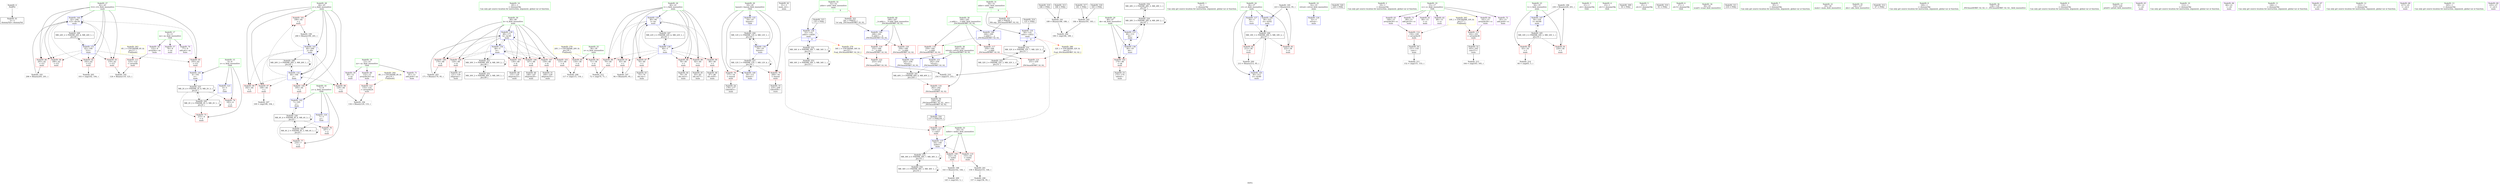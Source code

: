 digraph "SVFG" {
	label="SVFG";

	Node0x55a372aabc20 [shape=record,color=grey,label="{NodeID: 0\nNullPtr}"];
	Node0x55a372aabc20 -> Node0x55a372ad2e60[style=solid];
	Node0x55a372af6130 [shape=record,color=yellow,style=double,label="{NodeID: 263\n6V_1 = ENCHI(MR_6V_0)\npts\{11 \}\nFun[main]}"];
	Node0x55a372af6130 -> Node0x55a372ad4070[style=dashed];
	Node0x55a372ad3510 [shape=record,color=red,label="{NodeID: 97\n108\<--44\n\<--j\nmain\n}"];
	Node0x55a372ad3510 -> Node0x55a372adf2e0[style=solid];
	Node0x55a372abb960 [shape=record,color=green,label="{NodeID: 14\n201\<--1\n\<--dummyObj\nCan only get source location for instruction, argument, global var or function.}"];
	Node0x55a372ad6f20 [shape=record,color=grey,label="{NodeID: 194\n134 = Binary(129, 133, )\n}"];
	Node0x55a372ad4070 [shape=record,color=red,label="{NodeID: 111\n123\<--122\n\<--arrayidx\nmain\n}"];
	Node0x55a372ad4070 -> Node0x55a372ad6c20[style=solid];
	Node0x55a372ad2310 [shape=record,color=green,label="{NodeID: 28\n44\<--45\nj\<--j_field_insensitive\nmain\n}"];
	Node0x55a372ad2310 -> Node0x55a372ad3510[style=solid];
	Node0x55a372ad2310 -> Node0x55a372ad35e0[style=solid];
	Node0x55a372ad2310 -> Node0x55a372ad36b0[style=solid];
	Node0x55a372ad2310 -> Node0x55a372ad3780[style=solid];
	Node0x55a372ad2310 -> Node0x55a372ad3850[style=solid];
	Node0x55a372ad2310 -> Node0x55a372ad9950[style=solid];
	Node0x55a372ad2310 -> Node0x55a372ada240[style=solid];
	Node0x55a372adf460 [shape=record,color=grey,label="{NodeID: 208\n117 = cmp(115, 116, )\n}"];
	Node0x55a372ad9370 [shape=record,color=blue,label="{NodeID: 125\n18\<--19\nhassol\<--\nGlob }"];
	Node0x55a372ad9370 -> Node0x55a372af0030[style=dashed];
	Node0x55a372ad2f60 [shape=record,color=black,label="{NodeID: 42\n31\<--5\nmain_ret\<--\nmain\n}"];
	Node0x55a372ad9f00 [shape=record,color=blue,label="{NodeID: 139\n48\<--171\nk\<--inc40\nmain\n}"];
	Node0x55a372ad9f00 -> Node0x55a372ad39f0[style=dashed];
	Node0x55a372ad9f00 -> Node0x55a372ad3ac0[style=dashed];
	Node0x55a372ad9f00 -> Node0x55a372ad3b90[style=dashed];
	Node0x55a372ad9f00 -> Node0x55a372ad3c60[style=dashed];
	Node0x55a372ad9f00 -> Node0x55a372ad3d30[style=dashed];
	Node0x55a372ad9f00 -> Node0x55a372ad3e00[style=dashed];
	Node0x55a372ad9f00 -> Node0x55a372ad9af0[style=dashed];
	Node0x55a372ad9f00 -> Node0x55a372ad9f00[style=dashed];
	Node0x55a372ad9f00 -> Node0x55a372ae8930[style=dashed];
	Node0x55a372ad4ae0 [shape=record,color=black,label="{NodeID: 56\n239\<--262\n_ZSt3maxIiERKT_S2_S2__ret\<--\n_ZSt3maxIiERKT_S2_S2_\n|{<s0>6}}"];
	Node0x55a372ad4ae0:s0 -> Node0x55a372b087e0[style=solid,color=blue];
	Node0x55a372b08b10 [shape=record,color=black,label="{NodeID: 319\n186 = PHI()\n}"];
	Node0x55a372b08b10 -> Node0x55a372adcad0[style=solid];
	Node0x55a372ad5640 [shape=record,color=purple,label="{NodeID: 70\n77\<--9\nadd.ptr\<--xx\nmain\n}"];
	Node0x55a372af1e30 [shape=record,color=black,label="{NodeID: 250\nMR_28V_2 = PHI(MR_28V_3, MR_28V_1, )\npts\{47 \}\n}"];
	Node0x55a372af1e30 -> Node0x55a372ae8430[style=dashed];
	Node0x55a372ad61a0 [shape=record,color=red,label="{NodeID: 84\n71\<--38\n\<--n\nmain\n}"];
	Node0x55a372ad61a0 -> Node0x55a372adfa60[style=solid];
	Node0x55a372aca940 [shape=record,color=green,label="{NodeID: 1\n5\<--1\n\<--dummyObj\nCan only get source location for instruction, argument, global var or function.}"];
	Node0x55a372af6210 [shape=record,color=yellow,style=double,label="{NodeID: 264\n8V_1 = ENCHI(MR_8V_0)\npts\{14 \}\nFun[main]}"];
	Node0x55a372af6210 -> Node0x55a372ad4140[style=dashed];
	Node0x55a372ad35e0 [shape=record,color=red,label="{NodeID: 98\n129\<--44\n\<--j\nmain\n}"];
	Node0x55a372ad35e0 -> Node0x55a372ad6f20[style=solid];
	Node0x55a372abba20 [shape=record,color=green,label="{NodeID: 15\n4\<--6\nx\<--x_field_insensitive\nGlob }"];
	Node0x55a372abba20 -> Node0x55a372ad5980[style=solid];
	Node0x55a372abba20 -> Node0x55a372ad5a50[style=solid];
	Node0x55a372abba20 -> Node0x55a372ad9170[style=solid];
	Node0x55a372abba20 -> Node0x55a372ada0a0[style=solid];
	Node0x55a372ad70a0 [shape=record,color=grey,label="{NodeID: 195\n223 = Binary(222, 95, )\n}"];
	Node0x55a372ad70a0 -> Node0x55a372ada4b0[style=solid];
	Node0x55a372ad4140 [shape=record,color=red,label="{NodeID: 112\n133\<--132\n\<--arrayidx24\nmain\n}"];
	Node0x55a372ad4140 -> Node0x55a372ad6f20[style=solid];
	Node0x55a372ad23e0 [shape=record,color=green,label="{NodeID: 29\n46\<--47\nok\<--ok_field_insensitive\nmain\n}"];
	Node0x55a372ad23e0 -> Node0x55a372ad3920[style=solid];
	Node0x55a372ad23e0 -> Node0x55a372ad9a20[style=solid];
	Node0x55a372ad23e0 -> Node0x55a372ad9e30[style=solid];
	Node0x55a372adf5e0 [shape=record,color=grey,label="{NodeID: 209\n145 = cmp(143, 5, )\n}"];
	Node0x55a372ad9470 [shape=record,color=blue,label="{NodeID: 126\n32\<--5\nretval\<--\nmain\n}"];
	Node0x55a372ad3030 [shape=record,color=black,label="{NodeID: 43\n75\<--74\nidx.ext\<--\nmain\n}"];
	Node0x55a372ad9fd0 [shape=record,color=blue,label="{NodeID: 140\n18\<--112\nhassol\<--\nmain\n}"];
	Node0x55a372ad9fd0 -> Node0x55a372aea730[style=dashed];
	Node0x55a372ad4bb0 [shape=record,color=purple,label="{NodeID: 57\n76\<--9\n\<--xx\nmain\n}"];
	Node0x55a372b08be0 [shape=record,color=black,label="{NodeID: 320\n226 = PHI()\n}"];
	Node0x55a372ad5710 [shape=record,color=purple,label="{NodeID: 71\n81\<--12\nadd.ptr6\<--yy\nmain\n}"];
	Node0x55a372af2330 [shape=record,color=black,label="{NodeID: 251\nMR_30V_2 = PHI(MR_30V_3, MR_30V_1, )\npts\{49 \}\n}"];
	Node0x55a372af2330 -> Node0x55a372ae8930[style=dashed];
	Node0x55a372ad6270 [shape=record,color=red,label="{NodeID: 85\n116\<--38\n\<--n\nmain\n}"];
	Node0x55a372ad6270 -> Node0x55a372adf460[style=solid];
	Node0x55a372acd0e0 [shape=record,color=green,label="{NodeID: 2\n19\<--1\n\<--dummyObj\nCan only get source location for instruction, argument, global var or function.}"];
	Node0x55a372af62f0 [shape=record,color=yellow,style=double,label="{NodeID: 265\n10V_1 = ENCHI(MR_10V_0)\npts\{17 \}\nFun[main]}"];
	Node0x55a372af62f0 -> Node0x55a372ad42e0[style=dashed];
	Node0x55a372af62f0 -> Node0x55a372ad43b0[style=dashed];
	Node0x55a372ad36b0 [shape=record,color=red,label="{NodeID: 99\n182\<--44\n\<--j\nmain\n}"];
	Node0x55a372abbb20 [shape=record,color=green,label="{NodeID: 16\n7\<--8\ny\<--y_field_insensitive\nGlob }"];
	Node0x55a372abbb20 -> Node0x55a372ad5b20[style=solid];
	Node0x55a372abbb20 -> Node0x55a372ad5bf0[style=solid];
	Node0x55a372abbb20 -> Node0x55a372ad9270[style=solid];
	Node0x55a372abbb20 -> Node0x55a372ada170[style=solid];
	Node0x55a372af6f30 [shape=record,color=yellow,style=double,label="{NodeID: 279\n34V_1 = ENCHI(MR_34V_0)\npts\{53 \}\nFun[_ZSt3maxIiERKT_S2_S2_]}"];
	Node0x55a372af6f30 -> Node0x55a372ad90a0[style=dashed];
	Node0x55a372ad7220 [shape=record,color=grey,label="{NodeID: 196\n230 = Binary(229, 201, )\n}"];
	Node0x55a372ad7220 -> Node0x55a372ada580[style=solid];
	Node0x55a372ad4210 [shape=record,color=red,label="{NodeID: 113\n140\<--137\n\<--call27\nmain\n}"];
	Node0x55a372ad4210 -> Node0x55a372ad9d60[style=solid];
	Node0x55a372ad24b0 [shape=record,color=green,label="{NodeID: 30\n48\<--49\nk\<--k_field_insensitive\nmain\n}"];
	Node0x55a372ad24b0 -> Node0x55a372ad39f0[style=solid];
	Node0x55a372ad24b0 -> Node0x55a372ad3ac0[style=solid];
	Node0x55a372ad24b0 -> Node0x55a372ad3b90[style=solid];
	Node0x55a372ad24b0 -> Node0x55a372ad3c60[style=solid];
	Node0x55a372ad24b0 -> Node0x55a372ad3d30[style=solid];
	Node0x55a372ad24b0 -> Node0x55a372ad3e00[style=solid];
	Node0x55a372ad24b0 -> Node0x55a372ad9af0[style=solid];
	Node0x55a372ad24b0 -> Node0x55a372ad9f00[style=solid];
	Node0x55a372adf760 [shape=record,color=grey,label="{NodeID: 210\n254 = cmp(251, 253, )\n}"];
	Node0x55a372ad9540 [shape=record,color=blue,label="{NodeID: 127\n36\<--5\nct\<--\nmain\n}"];
	Node0x55a372ad9540 -> Node0x55a372af0a30[style=dashed];
	Node0x55a372ad3100 [shape=record,color=black,label="{NodeID: 44\n79\<--78\nidx.ext5\<--\nmain\n}"];
	Node0x55a372ada0a0 [shape=record,color=blue,label="{NodeID: 141\n4\<--193\nx\<--\nmain\n}"];
	Node0x55a372ada0a0 -> Node0x55a372ae9d30[style=dashed];
	Node0x55a372ad4c80 [shape=record,color=purple,label="{NodeID: 58\n122\<--9\narrayidx\<--xx\nmain\n}"];
	Node0x55a372ad4c80 -> Node0x55a372ad4070[style=solid];
	Node0x55a372b08cb0 [shape=record,color=black,label="{NodeID: 321\n240 = PHI(50, )\n0th arg _ZSt3maxIiERKT_S2_S2_ }"];
	Node0x55a372b08cb0 -> Node0x55a372ada650[style=solid];
	Node0x55a372ad57e0 [shape=record,color=purple,label="{NodeID: 72\n85\<--15\nadd.ptr8\<--cc\nmain\n}"];
	Node0x55a372af2830 [shape=record,color=black,label="{NodeID: 252\nMR_32V_2 = PHI(MR_32V_3, MR_32V_1, )\npts\{51 \}\n}"];
	Node0x55a372af2830 -> Node0x55a372aebb30[style=dashed];
	Node0x55a372af2830 -> Node0x55a372af2830[style=dashed];
	Node0x55a372ad6340 [shape=record,color=red,label="{NodeID: 86\n70\<--40\n\<--i\nmain\n}"];
	Node0x55a372ad6340 -> Node0x55a372adfa60[style=solid];
	Node0x55a372aaee00 [shape=record,color=green,label="{NodeID: 3\n21\<--1\n.str\<--dummyObj\nGlob }"];
	Node0x55a372ad3780 [shape=record,color=red,label="{NodeID: 100\n195\<--44\n\<--j\nmain\n}"];
	Node0x55a372ad3780 -> Node0x55a372ada170[style=solid];
	Node0x55a372abbc20 [shape=record,color=green,label="{NodeID: 17\n9\<--11\nxx\<--xx_field_insensitive\nGlob }"];
	Node0x55a372abbc20 -> Node0x55a372ad4bb0[style=solid];
	Node0x55a372abbc20 -> Node0x55a372ad4c80[style=solid];
	Node0x55a372abbc20 -> Node0x55a372ad5640[style=solid];
	Node0x55a372af7040 [shape=record,color=yellow,style=double,label="{NodeID: 280\n32V_1 = ENCHI(MR_32V_0)\npts\{51 \}\nFun[_ZSt3maxIiERKT_S2_S2_]}"];
	Node0x55a372af7040 -> Node0x55a372ad8fd0[style=dashed];
	Node0x55a372ad73a0 [shape=record,color=grey,label="{NodeID: 197\n94 = Binary(93, 95, )\n}"];
	Node0x55a372ad73a0 -> Node0x55a372ad96e0[style=solid];
	Node0x55a372ad42e0 [shape=record,color=red,label="{NodeID: 114\n150\<--149\n\<--arrayidx30\nmain\n}"];
	Node0x55a372ad42e0 -> Node0x55a372ad4600[style=solid];
	Node0x55a372ad2580 [shape=record,color=green,label="{NodeID: 31\n50\<--51\nxdist\<--xdist_field_insensitive\nmain\n|{|<s1>6}}"];
	Node0x55a372ad2580 -> Node0x55a372ad9bc0[style=solid];
	Node0x55a372ad2580:s1 -> Node0x55a372b08cb0[style=solid,color=red];
	Node0x55a372adf8e0 [shape=record,color=grey,label="{NodeID: 211\n152 = cmp(151, 153, )\n}"];
	Node0x55a372ad9610 [shape=record,color=blue,label="{NodeID: 128\n40\<--5\ni\<--\nmain\n}"];
	Node0x55a372ad9610 -> Node0x55a372ad6340[style=dashed];
	Node0x55a372ad9610 -> Node0x55a372ad6410[style=dashed];
	Node0x55a372ad9610 -> Node0x55a372ad64e0[style=dashed];
	Node0x55a372ad9610 -> Node0x55a372ad65b0[style=dashed];
	Node0x55a372ad9610 -> Node0x55a372ad6680[style=dashed];
	Node0x55a372ad9610 -> Node0x55a372ad6750[style=dashed];
	Node0x55a372ad9610 -> Node0x55a372ad96e0[style=dashed];
	Node0x55a372ad9610 -> Node0x55a372af0f30[style=dashed];
	Node0x55a372ad31d0 [shape=record,color=black,label="{NodeID: 45\n83\<--82\nidx.ext7\<--\nmain\n}"];
	Node0x55a372ae9d30 [shape=record,color=black,label="{NodeID: 225\nMR_2V_4 = PHI(MR_2V_6, MR_2V_3, )\npts\{6 \}\n}"];
	Node0x55a372ae9d30 -> Node0x55a372ad5980[style=dashed];
	Node0x55a372ae9d30 -> Node0x55a372ad5a50[style=dashed];
	Node0x55a372ae9d30 -> Node0x55a372ada0a0[style=dashed];
	Node0x55a372ae9d30 -> Node0x55a372ae9d30[style=dashed];
	Node0x55a372ae9d30 -> Node0x55a372aef630[style=dashed];
	Node0x55a372ada170 [shape=record,color=blue,label="{NodeID: 142\n7\<--195\ny\<--\nmain\n}"];
	Node0x55a372ada170 -> Node0x55a372aea230[style=dashed];
	Node0x55a372ad4d50 [shape=record,color=purple,label="{NodeID: 59\n80\<--12\n\<--yy\nmain\n}"];
	Node0x55a372b08e70 [shape=record,color=black,label="{NodeID: 322\n241 = PHI(52, )\n1st arg _ZSt3maxIiERKT_S2_S2_ }"];
	Node0x55a372b08e70 -> Node0x55a372ada720[style=solid];
	Node0x55a372ad58b0 [shape=record,color=purple,label="{NodeID: 73\n89\<--15\nadd.ptr10\<--cc\nmain\n}"];
	Node0x55a372af2d30 [shape=record,color=black,label="{NodeID: 253\nMR_34V_2 = PHI(MR_34V_3, MR_34V_1, )\npts\{53 \}\n}"];
	Node0x55a372af2d30 -> Node0x55a372aec030[style=dashed];
	Node0x55a372af2d30 -> Node0x55a372af2d30[style=dashed];
	Node0x55a372ad6410 [shape=record,color=red,label="{NodeID: 87\n74\<--40\n\<--i\nmain\n}"];
	Node0x55a372ad6410 -> Node0x55a372ad3030[style=solid];
	Node0x55a372aaf7f0 [shape=record,color=green,label="{NodeID: 4\n23\<--1\n.str.1\<--dummyObj\nGlob }"];
	Node0x55a372ad3850 [shape=record,color=red,label="{NodeID: 101\n199\<--44\n\<--j\nmain\n}"];
	Node0x55a372ad3850 -> Node0x55a372ad76a0[style=solid];
	Node0x55a372abbd20 [shape=record,color=green,label="{NodeID: 18\n12\<--14\nyy\<--yy_field_insensitive\nGlob }"];
	Node0x55a372abbd20 -> Node0x55a372ad4d50[style=solid];
	Node0x55a372abbd20 -> Node0x55a372ad4e20[style=solid];
	Node0x55a372abbd20 -> Node0x55a372ad5710[style=solid];
	Node0x55a372ad7520 [shape=record,color=grey,label="{NodeID: 198\n143 = Binary(142, 144, )\n}"];
	Node0x55a372ad7520 -> Node0x55a372adf5e0[style=solid];
	Node0x55a372ad43b0 [shape=record,color=red,label="{NodeID: 115\n162\<--161\n\<--arrayidx36\nmain\n}"];
	Node0x55a372ad43b0 -> Node0x55a372ad47a0[style=solid];
	Node0x55a372ad2650 [shape=record,color=green,label="{NodeID: 32\n52\<--53\nydist\<--ydist_field_insensitive\nmain\n|{|<s1>6}}"];
	Node0x55a372ad2650 -> Node0x55a372ad9c90[style=solid];
	Node0x55a372ad2650:s1 -> Node0x55a372b08e70[style=solid,color=red];
	Node0x55a372adfa60 [shape=record,color=grey,label="{NodeID: 212\n72 = cmp(70, 71, )\n}"];
	Node0x55a372ad96e0 [shape=record,color=blue,label="{NodeID: 129\n40\<--94\ni\<--inc\nmain\n}"];
	Node0x55a372ad96e0 -> Node0x55a372ad6340[style=dashed];
	Node0x55a372ad96e0 -> Node0x55a372ad6410[style=dashed];
	Node0x55a372ad96e0 -> Node0x55a372ad64e0[style=dashed];
	Node0x55a372ad96e0 -> Node0x55a372ad65b0[style=dashed];
	Node0x55a372ad96e0 -> Node0x55a372ad6680[style=dashed];
	Node0x55a372ad96e0 -> Node0x55a372ad6750[style=dashed];
	Node0x55a372ad96e0 -> Node0x55a372ad96e0[style=dashed];
	Node0x55a372ad96e0 -> Node0x55a372af0f30[style=dashed];
	Node0x55a372ad32a0 [shape=record,color=black,label="{NodeID: 46\n87\<--86\nidx.ext9\<--\nmain\n}"];
	Node0x55a372b08080 [shape=record,color=black,label="{NodeID: 309\n59 = PHI()\n}"];
	Node0x55a372aea230 [shape=record,color=black,label="{NodeID: 226\nMR_4V_4 = PHI(MR_4V_6, MR_4V_3, )\npts\{8 \}\n}"];
	Node0x55a372aea230 -> Node0x55a372ad5b20[style=dashed];
	Node0x55a372aea230 -> Node0x55a372ad5bf0[style=dashed];
	Node0x55a372aea230 -> Node0x55a372ada170[style=dashed];
	Node0x55a372aea230 -> Node0x55a372aea230[style=dashed];
	Node0x55a372aea230 -> Node0x55a372aefb30[style=dashed];
	Node0x55a372ada240 [shape=record,color=blue,label="{NodeID: 143\n44\<--200\nj\<--dec\nmain\n}"];
	Node0x55a372ada240 -> Node0x55a372ad3510[style=dashed];
	Node0x55a372ada240 -> Node0x55a372ad35e0[style=dashed];
	Node0x55a372ada240 -> Node0x55a372ad36b0[style=dashed];
	Node0x55a372ada240 -> Node0x55a372ad3780[style=dashed];
	Node0x55a372ada240 -> Node0x55a372ad3850[style=dashed];
	Node0x55a372ada240 -> Node0x55a372ad9950[style=dashed];
	Node0x55a372ada240 -> Node0x55a372ada240[style=dashed];
	Node0x55a372ada240 -> Node0x55a372af1930[style=dashed];
	Node0x55a372ad4e20 [shape=record,color=purple,label="{NodeID: 60\n132\<--12\narrayidx24\<--yy\nmain\n}"];
	Node0x55a372ad4e20 -> Node0x55a372ad4140[style=solid];
	Node0x55a372ad5980 [shape=record,color=red,label="{NodeID: 74\n185\<--4\n\<--x\nmain\n}"];
	Node0x55a372af3230 [shape=record,color=black,label="{NodeID: 254\nMR_36V_2 = PHI(MR_36V_3, MR_36V_1, )\npts\{55 \}\n}"];
	Node0x55a372af3230 -> Node0x55a372aec530[style=dashed];
	Node0x55a372af3230 -> Node0x55a372af3230[style=dashed];
	Node0x55a372ad64e0 [shape=record,color=red,label="{NodeID: 88\n78\<--40\n\<--i\nmain\n}"];
	Node0x55a372ad64e0 -> Node0x55a372ad3100[style=solid];
	Node0x55a372aaf8b0 [shape=record,color=green,label="{NodeID: 5\n25\<--1\n.str.2\<--dummyObj\nGlob }"];
	Node0x55a372ad3920 [shape=record,color=red,label="{NodeID: 102\n174\<--46\n\<--ok\nmain\n}"];
	Node0x55a372ad3920 -> Node0x55a372ad4870[style=solid];
	Node0x55a372abbe20 [shape=record,color=green,label="{NodeID: 19\n15\<--17\ncc\<--cc_field_insensitive\nGlob }"];
	Node0x55a372abbe20 -> Node0x55a372ad4ef0[style=solid];
	Node0x55a372abbe20 -> Node0x55a372ad4fc0[style=solid];
	Node0x55a372abbe20 -> Node0x55a372ad5090[style=solid];
	Node0x55a372abbe20 -> Node0x55a372ad5160[style=solid];
	Node0x55a372abbe20 -> Node0x55a372ad57e0[style=solid];
	Node0x55a372abbe20 -> Node0x55a372ad58b0[style=solid];
	Node0x55a372ad76a0 [shape=record,color=grey,label="{NodeID: 199\n200 = Binary(199, 201, )\n}"];
	Node0x55a372ad76a0 -> Node0x55a372ada240[style=solid];
	Node0x55a372ad8bc0 [shape=record,color=red,label="{NodeID: 116\n262\<--242\n\<--retval\n_ZSt3maxIiERKT_S2_S2_\n}"];
	Node0x55a372ad8bc0 -> Node0x55a372ad4ae0[style=solid];
	Node0x55a372ad2720 [shape=record,color=green,label="{NodeID: 33\n54\<--55\nmdist\<--mdist_field_insensitive\nmain\n}"];
	Node0x55a372ad2720 -> Node0x55a372ad3ed0[style=solid];
	Node0x55a372ad2720 -> Node0x55a372ad3fa0[style=solid];
	Node0x55a372ad2720 -> Node0x55a372ad9d60[style=solid];
	Node0x55a372adfbe0 [shape=record,color=grey,label="{NodeID: 213\n164 = cmp(163, 165, )\n}"];
	Node0x55a372ad97b0 [shape=record,color=blue,label="{NodeID: 130\n18\<--19\nhassol\<--\nmain\n}"];
	Node0x55a372ad97b0 -> Node0x55a372ad5d90[style=dashed];
	Node0x55a372ad97b0 -> Node0x55a372aea730[style=dashed];
	Node0x55a372ad97b0 -> Node0x55a372af0030[style=dashed];
	Node0x55a372ad3370 [shape=record,color=black,label="{NodeID: 47\n121\<--120\nidxprom\<--\nmain\n}"];
	Node0x55a372b08180 [shape=record,color=black,label="{NodeID: 310\n91 = PHI()\n}"];
	Node0x55a372aea730 [shape=record,color=black,label="{NodeID: 227\nMR_12V_5 = PHI(MR_12V_7, MR_12V_4, )\npts\{20 \}\n}"];
	Node0x55a372aea730 -> Node0x55a372ad5cc0[style=dashed];
	Node0x55a372aea730 -> Node0x55a372ad5d90[style=dashed];
	Node0x55a372aea730 -> Node0x55a372ad9fd0[style=dashed];
	Node0x55a372aea730 -> Node0x55a372aea730[style=dashed];
	Node0x55a372aea730 -> Node0x55a372af0030[style=dashed];
	Node0x55a372ada310 [shape=record,color=blue,label="{NodeID: 144\n42\<--206\ni12\<--dec56\nmain\n}"];
	Node0x55a372ada310 -> Node0x55a372ad6820[style=dashed];
	Node0x55a372ada310 -> Node0x55a372ad68f0[style=dashed];
	Node0x55a372ada310 -> Node0x55a372ad69c0[style=dashed];
	Node0x55a372ada310 -> Node0x55a372ad6a90[style=dashed];
	Node0x55a372ada310 -> Node0x55a372ad3440[style=dashed];
	Node0x55a372ada310 -> Node0x55a372ada310[style=dashed];
	Node0x55a372ada310 -> Node0x55a372af1430[style=dashed];
	Node0x55a372ad4ef0 [shape=record,color=purple,label="{NodeID: 61\n84\<--15\n\<--cc\nmain\n}"];
	Node0x55a372aef130 [shape=record,color=black,label="{NodeID: 241\nMR_40V_3 = PHI(MR_40V_4, MR_40V_2, )\npts\{243 \}\n}"];
	Node0x55a372aef130 -> Node0x55a372ad8bc0[style=dashed];
	Node0x55a372ad5a50 [shape=record,color=red,label="{NodeID: 75\n215\<--4\n\<--x\nmain\n}"];
	Node0x55a372ad65b0 [shape=record,color=red,label="{NodeID: 89\n82\<--40\n\<--i\nmain\n}"];
	Node0x55a372ad65b0 -> Node0x55a372ad31d0[style=solid];
	Node0x55a372aac360 [shape=record,color=green,label="{NodeID: 6\n27\<--1\n.str.3\<--dummyObj\nGlob }"];
	Node0x55a372ad39f0 [shape=record,color=red,label="{NodeID: 103\n115\<--48\n\<--k\nmain\n}"];
	Node0x55a372ad39f0 -> Node0x55a372adf460[style=solid];
	Node0x55a372abbf20 [shape=record,color=green,label="{NodeID: 20\n18\<--20\nhassol\<--hassol_field_insensitive\nGlob }"];
	Node0x55a372abbf20 -> Node0x55a372ad5cc0[style=solid];
	Node0x55a372abbf20 -> Node0x55a372ad5d90[style=solid];
	Node0x55a372abbf20 -> Node0x55a372ad9370[style=solid];
	Node0x55a372abbf20 -> Node0x55a372ad97b0[style=solid];
	Node0x55a372abbf20 -> Node0x55a372ad9fd0[style=solid];
	Node0x55a372ad7820 [shape=record,color=grey,label="{NodeID: 200\n213 = Binary(212, 95, )\n}"];
	Node0x55a372ad7820 -> Node0x55a372ada3e0[style=solid];
	Node0x55a372ad8c90 [shape=record,color=red,label="{NodeID: 117\n250\<--244\n\<--__a.addr\n_ZSt3maxIiERKT_S2_S2_\n}"];
	Node0x55a372ad8c90 -> Node0x55a372ad8fd0[style=solid];
	Node0x55a372ad27f0 [shape=record,color=green,label="{NodeID: 34\n60\<--61\nscanf\<--scanf_field_insensitive\n}"];
	Node0x55a372adfd60 [shape=record,color=grey,label="{NodeID: 214\n64 = cmp(63, 5, )\n}"];
	Node0x55a372ad9880 [shape=record,color=blue,label="{NodeID: 131\n42\<--100\ni12\<--\nmain\n}"];
	Node0x55a372ad9880 -> Node0x55a372ad6820[style=dashed];
	Node0x55a372ad9880 -> Node0x55a372ad68f0[style=dashed];
	Node0x55a372ad9880 -> Node0x55a372ad69c0[style=dashed];
	Node0x55a372ad9880 -> Node0x55a372ad6a90[style=dashed];
	Node0x55a372ad9880 -> Node0x55a372ad3440[style=dashed];
	Node0x55a372ad9880 -> Node0x55a372ada310[style=dashed];
	Node0x55a372ad9880 -> Node0x55a372af1430[style=dashed];
	Node0x55a372ad4460 [shape=record,color=black,label="{NodeID: 48\n131\<--130\nidxprom23\<--\nmain\n}"];
	Node0x55a372b08280 [shape=record,color=black,label="{NodeID: 311\n218 = PHI()\n}"];
	Node0x55a372ada3e0 [shape=record,color=blue,label="{NodeID: 145\n36\<--213\nct\<--inc60\nmain\n}"];
	Node0x55a372ada3e0 -> Node0x55a372af0a30[style=dashed];
	Node0x55a372ad4fc0 [shape=record,color=purple,label="{NodeID: 62\n88\<--15\n\<--cc\nmain\n}"];
	Node0x55a372aef630 [shape=record,color=black,label="{NodeID: 242\nMR_2V_2 = PHI(MR_2V_3, MR_2V_1, )\npts\{6 \}\n}"];
	Node0x55a372aef630 -> Node0x55a372ad5a50[style=dashed];
	Node0x55a372aef630 -> Node0x55a372ae9d30[style=dashed];
	Node0x55a372aef630 -> Node0x55a372aef630[style=dashed];
	Node0x55a372ad5b20 [shape=record,color=red,label="{NodeID: 76\n187\<--7\n\<--y\nmain\n}"];
	Node0x55a372ad6680 [shape=record,color=red,label="{NodeID: 90\n86\<--40\n\<--i\nmain\n}"];
	Node0x55a372ad6680 -> Node0x55a372ad32a0[style=solid];
	Node0x55a372aac420 [shape=record,color=green,label="{NodeID: 7\n95\<--1\n\<--dummyObj\nCan only get source location for instruction, argument, global var or function.}"];
	Node0x55a372af6750 [shape=record,color=yellow,style=double,label="{NodeID: 270\n20V_1 = ENCHI(MR_20V_0)\npts\{39 \}\nFun[main]}"];
	Node0x55a372af6750 -> Node0x55a372ad61a0[style=dashed];
	Node0x55a372af6750 -> Node0x55a372ad6270[style=dashed];
	Node0x55a372ad3ac0 [shape=record,color=red,label="{NodeID: 104\n120\<--48\n\<--k\nmain\n}"];
	Node0x55a372ad3ac0 -> Node0x55a372ad3370[style=solid];
	Node0x55a372abc020 [shape=record,color=green,label="{NodeID: 21\n29\<--30\nmain\<--main_field_insensitive\n}"];
	Node0x55a372ad79a0 [shape=record,color=grey,label="{NodeID: 201\n156 = Binary(155, 144, )\n}"];
	Node0x55a372ad79a0 -> Node0x55a372adf160[style=solid];
	Node0x55a372ad8d60 [shape=record,color=red,label="{NodeID: 118\n259\<--244\n\<--__a.addr\n_ZSt3maxIiERKT_S2_S2_\n}"];
	Node0x55a372ad8d60 -> Node0x55a372ada8c0[style=solid];
	Node0x55a372ad28f0 [shape=record,color=green,label="{NodeID: 35\n126\<--127\nabs\<--abs_field_insensitive\n}"];
	Node0x55a372ad9950 [shape=record,color=blue,label="{NodeID: 132\n44\<--100\nj\<--\nmain\n}"];
	Node0x55a372ad9950 -> Node0x55a372ad3510[style=dashed];
	Node0x55a372ad9950 -> Node0x55a372ad35e0[style=dashed];
	Node0x55a372ad9950 -> Node0x55a372ad36b0[style=dashed];
	Node0x55a372ad9950 -> Node0x55a372ad3780[style=dashed];
	Node0x55a372ad9950 -> Node0x55a372ad3850[style=dashed];
	Node0x55a372ad9950 -> Node0x55a372ad9950[style=dashed];
	Node0x55a372ad9950 -> Node0x55a372ada240[style=dashed];
	Node0x55a372ad9950 -> Node0x55a372af1930[style=dashed];
	Node0x55a372ad4530 [shape=record,color=black,label="{NodeID: 49\n148\<--147\nidxprom29\<--\nmain\n}"];
	Node0x55a372b08380 [shape=record,color=black,label="{NodeID: 312\n67 = PHI()\n}"];
	Node0x55a372ada4b0 [shape=record,color=blue,label="{NodeID: 146\n36\<--223\nct\<--inc62\nmain\n}"];
	Node0x55a372ada4b0 -> Node0x55a372af0a30[style=dashed];
	Node0x55a372ad5090 [shape=record,color=purple,label="{NodeID: 63\n149\<--15\narrayidx30\<--cc\nmain\n}"];
	Node0x55a372ad5090 -> Node0x55a372ad42e0[style=solid];
	Node0x55a372aefb30 [shape=record,color=black,label="{NodeID: 243\nMR_4V_2 = PHI(MR_4V_3, MR_4V_1, )\npts\{8 \}\n}"];
	Node0x55a372aefb30 -> Node0x55a372ad5bf0[style=dashed];
	Node0x55a372aefb30 -> Node0x55a372aea230[style=dashed];
	Node0x55a372aefb30 -> Node0x55a372aefb30[style=dashed];
	Node0x55a372ad5bf0 [shape=record,color=red,label="{NodeID: 77\n216\<--7\n\<--y\nmain\n}"];
	Node0x55a372ad6750 [shape=record,color=red,label="{NodeID: 91\n93\<--40\n\<--i\nmain\n}"];
	Node0x55a372ad6750 -> Node0x55a372ad73a0[style=solid];
	Node0x55a372ab0120 [shape=record,color=green,label="{NodeID: 8\n100\<--1\n\<--dummyObj\nCan only get source location for instruction, argument, global var or function.}"];
	Node0x55a372ad3b90 [shape=record,color=red,label="{NodeID: 105\n130\<--48\n\<--k\nmain\n}"];
	Node0x55a372ad3b90 -> Node0x55a372ad4460[style=solid];
	Node0x55a372abc120 [shape=record,color=green,label="{NodeID: 22\n32\<--33\nretval\<--retval_field_insensitive\nmain\n}"];
	Node0x55a372abc120 -> Node0x55a372ad9470[style=solid];
	Node0x55a372adeba0 [shape=record,color=grey,label="{NodeID: 202\n184 = Binary(181, 183, )\n}"];
	Node0x55a372adeba0 -> Node0x55a372adee60[style=solid];
	Node0x55a372ad8e30 [shape=record,color=red,label="{NodeID: 119\n252\<--246\n\<--__b.addr\n_ZSt3maxIiERKT_S2_S2_\n}"];
	Node0x55a372ad8e30 -> Node0x55a372ad90a0[style=solid];
	Node0x55a372ad29f0 [shape=record,color=green,label="{NodeID: 36\n138\<--139\n_ZSt3maxIiERKT_S2_S2_\<--_ZSt3maxIiERKT_S2_S2__field_insensitive\n}"];
	Node0x55a372ad9a20 [shape=record,color=blue,label="{NodeID: 133\n46\<--112\nok\<--\nmain\n}"];
	Node0x55a372ad9a20 -> Node0x55a372ad3920[style=dashed];
	Node0x55a372ad9a20 -> Node0x55a372ad9a20[style=dashed];
	Node0x55a372ad9a20 -> Node0x55a372ad9e30[style=dashed];
	Node0x55a372ad9a20 -> Node0x55a372ae8430[style=dashed];
	Node0x55a372ad4600 [shape=record,color=black,label="{NodeID: 50\n151\<--150\nconv\<--\nmain\n}"];
	Node0x55a372ad4600 -> Node0x55a372adf8e0[style=solid];
	Node0x55a372b08480 [shape=record,color=black,label="{NodeID: 313\n188 = PHI()\n}"];
	Node0x55a372b08480 -> Node0x55a372adcad0[style=solid];
	Node0x55a372ada580 [shape=record,color=blue,label="{NodeID: 147\n34\<--230\nt\<--dec66\nmain\n}"];
	Node0x55a372ada580 -> Node0x55a372af0530[style=dashed];
	Node0x55a372ad5160 [shape=record,color=purple,label="{NodeID: 64\n161\<--15\narrayidx36\<--cc\nmain\n}"];
	Node0x55a372ad5160 -> Node0x55a372ad43b0[style=solid];
	Node0x55a372af0030 [shape=record,color=black,label="{NodeID: 244\nMR_12V_2 = PHI(MR_12V_4, MR_12V_1, )\npts\{20 \}\n}"];
	Node0x55a372af0030 -> Node0x55a372ad97b0[style=dashed];
	Node0x55a372ad5cc0 [shape=record,color=red,label="{NodeID: 78\n177\<--18\n\<--hassol\nmain\n}"];
	Node0x55a372ad5cc0 -> Node0x55a372ad4940[style=solid];
	Node0x55a372ad6820 [shape=record,color=red,label="{NodeID: 92\n102\<--42\n\<--i12\nmain\n}"];
	Node0x55a372ad6820 -> Node0x55a372adefe0[style=solid];
	Node0x55a372ab01e0 [shape=record,color=green,label="{NodeID: 9\n104\<--1\n\<--dummyObj\nCan only get source location for instruction, argument, global var or function.}"];
	Node0x55a372ad3c60 [shape=record,color=red,label="{NodeID: 106\n147\<--48\n\<--k\nmain\n}"];
	Node0x55a372ad3c60 -> Node0x55a372ad4530[style=solid];
	Node0x55a372abc1f0 [shape=record,color=green,label="{NodeID: 23\n34\<--35\nt\<--t_field_insensitive\nmain\n}"];
	Node0x55a372abc1f0 -> Node0x55a372ad5e60[style=solid];
	Node0x55a372abc1f0 -> Node0x55a372ad5f30[style=solid];
	Node0x55a372abc1f0 -> Node0x55a372ada580[style=solid];
	Node0x55a372adece0 [shape=record,color=grey,label="{NodeID: 203\n171 = Binary(170, 95, )\n}"];
	Node0x55a372adece0 -> Node0x55a372ad9f00[style=solid];
	Node0x55a372ad8f00 [shape=record,color=red,label="{NodeID: 120\n256\<--246\n\<--__b.addr\n_ZSt3maxIiERKT_S2_S2_\n}"];
	Node0x55a372ad8f00 -> Node0x55a372ada7f0[style=solid];
	Node0x55a372ad2af0 [shape=record,color=green,label="{NodeID: 37\n219\<--220\nprintf\<--printf_field_insensitive\n}"];
	Node0x55a372ad9af0 [shape=record,color=blue,label="{NodeID: 134\n48\<--5\nk\<--\nmain\n}"];
	Node0x55a372ad9af0 -> Node0x55a372ad39f0[style=dashed];
	Node0x55a372ad9af0 -> Node0x55a372ad3ac0[style=dashed];
	Node0x55a372ad9af0 -> Node0x55a372ad3b90[style=dashed];
	Node0x55a372ad9af0 -> Node0x55a372ad3c60[style=dashed];
	Node0x55a372ad9af0 -> Node0x55a372ad3d30[style=dashed];
	Node0x55a372ad9af0 -> Node0x55a372ad3e00[style=dashed];
	Node0x55a372ad9af0 -> Node0x55a372ad9af0[style=dashed];
	Node0x55a372ad9af0 -> Node0x55a372ad9f00[style=dashed];
	Node0x55a372ad9af0 -> Node0x55a372ae8930[style=dashed];
	Node0x55a372ad46d0 [shape=record,color=black,label="{NodeID: 51\n160\<--159\nidxprom35\<--\nmain\n}"];
	Node0x55a372b085e0 [shape=record,color=black,label="{NodeID: 314\n125 = PHI()\n}"];
	Node0x55a372b085e0 -> Node0x55a372ad9bc0[style=solid];
	Node0x55a372aebb30 [shape=record,color=black,label="{NodeID: 231\nMR_32V_4 = PHI(MR_32V_7, MR_32V_3, )\npts\{51 \}\n}"];
	Node0x55a372aebb30 -> Node0x55a372ad9bc0[style=dashed];
	Node0x55a372aebb30 -> Node0x55a372aebb30[style=dashed];
	Node0x55a372aebb30 -> Node0x55a372af2830[style=dashed];
	Node0x55a372ada650 [shape=record,color=blue,label="{NodeID: 148\n244\<--240\n__a.addr\<--__a\n_ZSt3maxIiERKT_S2_S2_\n}"];
	Node0x55a372ada650 -> Node0x55a372ad8c90[style=dashed];
	Node0x55a372ada650 -> Node0x55a372ad8d60[style=dashed];
	Node0x55a372ad5230 [shape=record,color=purple,label="{NodeID: 65\n58\<--21\n\<--.str\nmain\n}"];
	Node0x55a372af0530 [shape=record,color=black,label="{NodeID: 245\nMR_16V_2 = PHI(MR_16V_3, MR_16V_1, )\npts\{35 \}\n}"];
	Node0x55a372af0530 -> Node0x55a372ad5e60[style=dashed];
	Node0x55a372af0530 -> Node0x55a372ad5f30[style=dashed];
	Node0x55a372af0530 -> Node0x55a372ada580[style=dashed];
	Node0x55a372ad5d90 [shape=record,color=red,label="{NodeID: 79\n209\<--18\n\<--hassol\nmain\n}"];
	Node0x55a372ad5d90 -> Node0x55a372ad4a10[style=solid];
	Node0x55a372ad68f0 [shape=record,color=red,label="{NodeID: 93\n119\<--42\n\<--i12\nmain\n}"];
	Node0x55a372ad68f0 -> Node0x55a372ad6c20[style=solid];
	Node0x55a372ab02a0 [shape=record,color=green,label="{NodeID: 10\n112\<--1\n\<--dummyObj\nCan only get source location for instruction, argument, global var or function.}"];
	Node0x55a372ad3d30 [shape=record,color=red,label="{NodeID: 107\n159\<--48\n\<--k\nmain\n}"];
	Node0x55a372ad3d30 -> Node0x55a372ad46d0[style=solid];
	Node0x55a372abc2c0 [shape=record,color=green,label="{NodeID: 24\n36\<--37\nct\<--ct_field_insensitive\nmain\n}"];
	Node0x55a372abc2c0 -> Node0x55a372ad6000[style=solid];
	Node0x55a372abc2c0 -> Node0x55a372ad60d0[style=solid];
	Node0x55a372abc2c0 -> Node0x55a372ad9540[style=solid];
	Node0x55a372abc2c0 -> Node0x55a372ada3e0[style=solid];
	Node0x55a372abc2c0 -> Node0x55a372ada4b0[style=solid];
	Node0x55a372adee60 [shape=record,color=grey,label="{NodeID: 204\n190 = cmp(184, 189, )\n}"];
	Node0x55a372ad8fd0 [shape=record,color=red,label="{NodeID: 121\n251\<--250\n\<--\n_ZSt3maxIiERKT_S2_S2_\n}"];
	Node0x55a372ad8fd0 -> Node0x55a372adf760[style=solid];
	Node0x55a372ad2bf0 [shape=record,color=green,label="{NodeID: 38\n242\<--243\nretval\<--retval_field_insensitive\n_ZSt3maxIiERKT_S2_S2_\n}"];
	Node0x55a372ad2bf0 -> Node0x55a372ad8bc0[style=solid];
	Node0x55a372ad2bf0 -> Node0x55a372ada7f0[style=solid];
	Node0x55a372ad2bf0 -> Node0x55a372ada8c0[style=solid];
	Node0x55a372ad9bc0 [shape=record,color=blue,label="{NodeID: 135\n50\<--125\nxdist\<--call22\nmain\n|{|<s3>6}}"];
	Node0x55a372ad9bc0 -> Node0x55a372ad4210[style=dashed];
	Node0x55a372ad9bc0 -> Node0x55a372ad9bc0[style=dashed];
	Node0x55a372ad9bc0 -> Node0x55a372aebb30[style=dashed];
	Node0x55a372ad9bc0:s3 -> Node0x55a372af7040[style=dashed,color=red];
	Node0x55a372ad47a0 [shape=record,color=black,label="{NodeID: 52\n163\<--162\nconv37\<--\nmain\n}"];
	Node0x55a372ad47a0 -> Node0x55a372adfbe0[style=solid];
	Node0x55a372b086e0 [shape=record,color=black,label="{NodeID: 315\n135 = PHI()\n}"];
	Node0x55a372b086e0 -> Node0x55a372ad9c90[style=solid];
	Node0x55a372aec030 [shape=record,color=black,label="{NodeID: 232\nMR_34V_4 = PHI(MR_34V_7, MR_34V_3, )\npts\{53 \}\n}"];
	Node0x55a372aec030 -> Node0x55a372ad9c90[style=dashed];
	Node0x55a372aec030 -> Node0x55a372aec030[style=dashed];
	Node0x55a372aec030 -> Node0x55a372af2d30[style=dashed];
	Node0x55a372ada720 [shape=record,color=blue,label="{NodeID: 149\n246\<--241\n__b.addr\<--__b\n_ZSt3maxIiERKT_S2_S2_\n}"];
	Node0x55a372ada720 -> Node0x55a372ad8e30[style=dashed];
	Node0x55a372ada720 -> Node0x55a372ad8f00[style=dashed];
	Node0x55a372ad5300 [shape=record,color=purple,label="{NodeID: 66\n66\<--21\n\<--.str\nmain\n}"];
	Node0x55a372af0a30 [shape=record,color=black,label="{NodeID: 246\nMR_18V_3 = PHI(MR_18V_5, MR_18V_2, )\npts\{37 \}\n}"];
	Node0x55a372af0a30 -> Node0x55a372ad6000[style=dashed];
	Node0x55a372af0a30 -> Node0x55a372ad60d0[style=dashed];
	Node0x55a372af0a30 -> Node0x55a372ada3e0[style=dashed];
	Node0x55a372af0a30 -> Node0x55a372ada4b0[style=dashed];
	Node0x55a372ad5e60 [shape=record,color=red,label="{NodeID: 80\n63\<--34\n\<--t\nmain\n}"];
	Node0x55a372ad5e60 -> Node0x55a372adfd60[style=solid];
	Node0x55a372ad69c0 [shape=record,color=red,label="{NodeID: 94\n180\<--42\n\<--i12\nmain\n}"];
	Node0x55a372aabfc0 [shape=record,color=green,label="{NodeID: 11\n144\<--1\n\<--dummyObj\nCan only get source location for instruction, argument, global var or function.}"];
	Node0x55a372adcad0 [shape=record,color=grey,label="{NodeID: 191\n189 = Binary(186, 188, )\n}"];
	Node0x55a372adcad0 -> Node0x55a372adee60[style=solid];
	Node0x55a372ad3e00 [shape=record,color=red,label="{NodeID: 108\n170\<--48\n\<--k\nmain\n}"];
	Node0x55a372ad3e00 -> Node0x55a372adece0[style=solid];
	Node0x55a372ad20a0 [shape=record,color=green,label="{NodeID: 25\n38\<--39\nn\<--n_field_insensitive\nmain\n}"];
	Node0x55a372ad20a0 -> Node0x55a372ad61a0[style=solid];
	Node0x55a372ad20a0 -> Node0x55a372ad6270[style=solid];
	Node0x55a372adefe0 [shape=record,color=grey,label="{NodeID: 205\n103 = cmp(102, 104, )\n}"];
	Node0x55a372ad90a0 [shape=record,color=red,label="{NodeID: 122\n253\<--252\n\<--\n_ZSt3maxIiERKT_S2_S2_\n}"];
	Node0x55a372ad90a0 -> Node0x55a372adf760[style=solid];
	Node0x55a372ad2cc0 [shape=record,color=green,label="{NodeID: 39\n244\<--245\n__a.addr\<--__a.addr_field_insensitive\n_ZSt3maxIiERKT_S2_S2_\n}"];
	Node0x55a372ad2cc0 -> Node0x55a372ad8c90[style=solid];
	Node0x55a372ad2cc0 -> Node0x55a372ad8d60[style=solid];
	Node0x55a372ad2cc0 -> Node0x55a372ada650[style=solid];
	Node0x55a372ad9c90 [shape=record,color=blue,label="{NodeID: 136\n52\<--135\nydist\<--call26\nmain\n|{|<s3>6}}"];
	Node0x55a372ad9c90 -> Node0x55a372ad4210[style=dashed];
	Node0x55a372ad9c90 -> Node0x55a372ad9c90[style=dashed];
	Node0x55a372ad9c90 -> Node0x55a372aec030[style=dashed];
	Node0x55a372ad9c90:s3 -> Node0x55a372af6f30[style=dashed,color=red];
	Node0x55a372ad4870 [shape=record,color=black,label="{NodeID: 53\n175\<--174\ntobool\<--\nmain\n}"];
	Node0x55a372b087e0 [shape=record,color=black,label="{NodeID: 316\n137 = PHI(239, )\n}"];
	Node0x55a372b087e0 -> Node0x55a372ad4210[style=solid];
	Node0x55a372aec530 [shape=record,color=black,label="{NodeID: 233\nMR_36V_4 = PHI(MR_36V_7, MR_36V_3, )\npts\{55 \}\n}"];
	Node0x55a372aec530 -> Node0x55a372ad9d60[style=dashed];
	Node0x55a372aec530 -> Node0x55a372aec530[style=dashed];
	Node0x55a372aec530 -> Node0x55a372af3230[style=dashed];
	Node0x55a372ada7f0 [shape=record,color=blue,label="{NodeID: 150\n242\<--256\nretval\<--\n_ZSt3maxIiERKT_S2_S2_\n}"];
	Node0x55a372ada7f0 -> Node0x55a372aef130[style=dashed];
	Node0x55a372ad53d0 [shape=record,color=purple,label="{NodeID: 67\n90\<--23\n\<--.str.1\nmain\n}"];
	Node0x55a372af0f30 [shape=record,color=black,label="{NodeID: 247\nMR_22V_2 = PHI(MR_22V_4, MR_22V_1, )\npts\{41 \}\n}"];
	Node0x55a372af0f30 -> Node0x55a372ad9610[style=dashed];
	Node0x55a372ad5f30 [shape=record,color=red,label="{NodeID: 81\n229\<--34\n\<--t\nmain\n}"];
	Node0x55a372ad5f30 -> Node0x55a372ad7220[style=solid];
	Node0x55a372ad6a90 [shape=record,color=red,label="{NodeID: 95\n193\<--42\n\<--i12\nmain\n}"];
	Node0x55a372ad6a90 -> Node0x55a372ada0a0[style=solid];
	Node0x55a372aac0c0 [shape=record,color=green,label="{NodeID: 12\n153\<--1\n\<--dummyObj\nCan only get source location for instruction, argument, global var or function.}"];
	Node0x55a372ad6c20 [shape=record,color=grey,label="{NodeID: 192\n124 = Binary(119, 123, )\n}"];
	Node0x55a372ad3ed0 [shape=record,color=red,label="{NodeID: 109\n142\<--54\n\<--mdist\nmain\n}"];
	Node0x55a372ad3ed0 -> Node0x55a372ad7520[style=solid];
	Node0x55a372ad2170 [shape=record,color=green,label="{NodeID: 26\n40\<--41\ni\<--i_field_insensitive\nmain\n}"];
	Node0x55a372ad2170 -> Node0x55a372ad6340[style=solid];
	Node0x55a372ad2170 -> Node0x55a372ad6410[style=solid];
	Node0x55a372ad2170 -> Node0x55a372ad64e0[style=solid];
	Node0x55a372ad2170 -> Node0x55a372ad65b0[style=solid];
	Node0x55a372ad2170 -> Node0x55a372ad6680[style=solid];
	Node0x55a372ad2170 -> Node0x55a372ad6750[style=solid];
	Node0x55a372ad2170 -> Node0x55a372ad9610[style=solid];
	Node0x55a372ad2170 -> Node0x55a372ad96e0[style=solid];
	Node0x55a372adf160 [shape=record,color=grey,label="{NodeID: 206\n157 = cmp(156, 95, )\n}"];
	Node0x55a372ad9170 [shape=record,color=blue,label="{NodeID: 123\n4\<--5\nx\<--\nGlob }"];
	Node0x55a372ad9170 -> Node0x55a372aef630[style=dashed];
	Node0x55a372ad2d90 [shape=record,color=green,label="{NodeID: 40\n246\<--247\n__b.addr\<--__b.addr_field_insensitive\n_ZSt3maxIiERKT_S2_S2_\n}"];
	Node0x55a372ad2d90 -> Node0x55a372ad8e30[style=solid];
	Node0x55a372ad2d90 -> Node0x55a372ad8f00[style=solid];
	Node0x55a372ad2d90 -> Node0x55a372ada720[style=solid];
	Node0x55a372ae8430 [shape=record,color=black,label="{NodeID: 220\nMR_28V_3 = PHI(MR_28V_4, MR_28V_2, )\npts\{47 \}\n}"];
	Node0x55a372ae8430 -> Node0x55a372ad9a20[style=dashed];
	Node0x55a372ae8430 -> Node0x55a372ae8430[style=dashed];
	Node0x55a372ae8430 -> Node0x55a372af1e30[style=dashed];
	Node0x55a372ad9d60 [shape=record,color=blue,label="{NodeID: 137\n54\<--140\nmdist\<--\nmain\n}"];
	Node0x55a372ad9d60 -> Node0x55a372ad3ed0[style=dashed];
	Node0x55a372ad9d60 -> Node0x55a372ad3fa0[style=dashed];
	Node0x55a372ad9d60 -> Node0x55a372ad9d60[style=dashed];
	Node0x55a372ad9d60 -> Node0x55a372aec530[style=dashed];
	Node0x55a372ad4940 [shape=record,color=black,label="{NodeID: 54\n178\<--177\ntobool43\<--\nmain\n}"];
	Node0x55a372b08970 [shape=record,color=black,label="{NodeID: 317\n181 = PHI()\n}"];
	Node0x55a372b08970 -> Node0x55a372adeba0[style=solid];
	Node0x55a372ada8c0 [shape=record,color=blue,label="{NodeID: 151\n242\<--259\nretval\<--\n_ZSt3maxIiERKT_S2_S2_\n}"];
	Node0x55a372ada8c0 -> Node0x55a372aef130[style=dashed];
	Node0x55a372ad54a0 [shape=record,color=purple,label="{NodeID: 68\n217\<--25\n\<--.str.2\nmain\n}"];
	Node0x55a372af1430 [shape=record,color=black,label="{NodeID: 248\nMR_24V_2 = PHI(MR_24V_4, MR_24V_1, )\npts\{43 \}\n}"];
	Node0x55a372af1430 -> Node0x55a372ad9880[style=dashed];
	Node0x55a372ad6000 [shape=record,color=red,label="{NodeID: 82\n212\<--36\n\<--ct\nmain\n}"];
	Node0x55a372ad6000 -> Node0x55a372ad7820[style=solid];
	Node0x55a372ad3440 [shape=record,color=red,label="{NodeID: 96\n205\<--42\n\<--i12\nmain\n}"];
	Node0x55a372ad3440 -> Node0x55a372ad6da0[style=solid];
	Node0x55a372aac1c0 [shape=record,color=green,label="{NodeID: 13\n165\<--1\n\<--dummyObj\nCan only get source location for instruction, argument, global var or function.}"];
	Node0x55a372ad6da0 [shape=record,color=grey,label="{NodeID: 193\n206 = Binary(205, 201, )\n}"];
	Node0x55a372ad6da0 -> Node0x55a372ada310[style=solid];
	Node0x55a372ad3fa0 [shape=record,color=red,label="{NodeID: 110\n155\<--54\n\<--mdist\nmain\n}"];
	Node0x55a372ad3fa0 -> Node0x55a372ad79a0[style=solid];
	Node0x55a372ad2240 [shape=record,color=green,label="{NodeID: 27\n42\<--43\ni12\<--i12_field_insensitive\nmain\n}"];
	Node0x55a372ad2240 -> Node0x55a372ad6820[style=solid];
	Node0x55a372ad2240 -> Node0x55a372ad68f0[style=solid];
	Node0x55a372ad2240 -> Node0x55a372ad69c0[style=solid];
	Node0x55a372ad2240 -> Node0x55a372ad6a90[style=solid];
	Node0x55a372ad2240 -> Node0x55a372ad3440[style=solid];
	Node0x55a372ad2240 -> Node0x55a372ad9880[style=solid];
	Node0x55a372ad2240 -> Node0x55a372ada310[style=solid];
	Node0x55a372adf2e0 [shape=record,color=grey,label="{NodeID: 207\n109 = cmp(108, 104, )\n}"];
	Node0x55a372ad9270 [shape=record,color=blue,label="{NodeID: 124\n7\<--5\ny\<--\nGlob }"];
	Node0x55a372ad9270 -> Node0x55a372aefb30[style=dashed];
	Node0x55a372ad2e60 [shape=record,color=black,label="{NodeID: 41\n2\<--3\ndummyVal\<--dummyVal\n}"];
	Node0x55a372ae8930 [shape=record,color=black,label="{NodeID: 221\nMR_30V_3 = PHI(MR_30V_4, MR_30V_2, )\npts\{49 \}\n}"];
	Node0x55a372ae8930 -> Node0x55a372ad9af0[style=dashed];
	Node0x55a372ae8930 -> Node0x55a372ae8930[style=dashed];
	Node0x55a372ae8930 -> Node0x55a372af2330[style=dashed];
	Node0x55a372ad9e30 [shape=record,color=blue,label="{NodeID: 138\n46\<--19\nok\<--\nmain\n}"];
	Node0x55a372ad9e30 -> Node0x55a372ad3920[style=dashed];
	Node0x55a372ad9e30 -> Node0x55a372ad9a20[style=dashed];
	Node0x55a372ad9e30 -> Node0x55a372ae8430[style=dashed];
	Node0x55a372ad4a10 [shape=record,color=black,label="{NodeID: 55\n210\<--209\ntobool58\<--\nmain\n}"];
	Node0x55a372b08a40 [shape=record,color=black,label="{NodeID: 318\n183 = PHI()\n}"];
	Node0x55a372b08a40 -> Node0x55a372adeba0[style=solid];
	Node0x55a372ad5570 [shape=record,color=purple,label="{NodeID: 69\n225\<--27\n\<--.str.3\nmain\n}"];
	Node0x55a372af1930 [shape=record,color=black,label="{NodeID: 249\nMR_26V_2 = PHI(MR_26V_3, MR_26V_1, )\npts\{45 \}\n}"];
	Node0x55a372af1930 -> Node0x55a372ad9950[style=dashed];
	Node0x55a372af1930 -> Node0x55a372af1930[style=dashed];
	Node0x55a372ad60d0 [shape=record,color=red,label="{NodeID: 83\n222\<--36\n\<--ct\nmain\n}"];
	Node0x55a372ad60d0 -> Node0x55a372ad70a0[style=solid];
}
